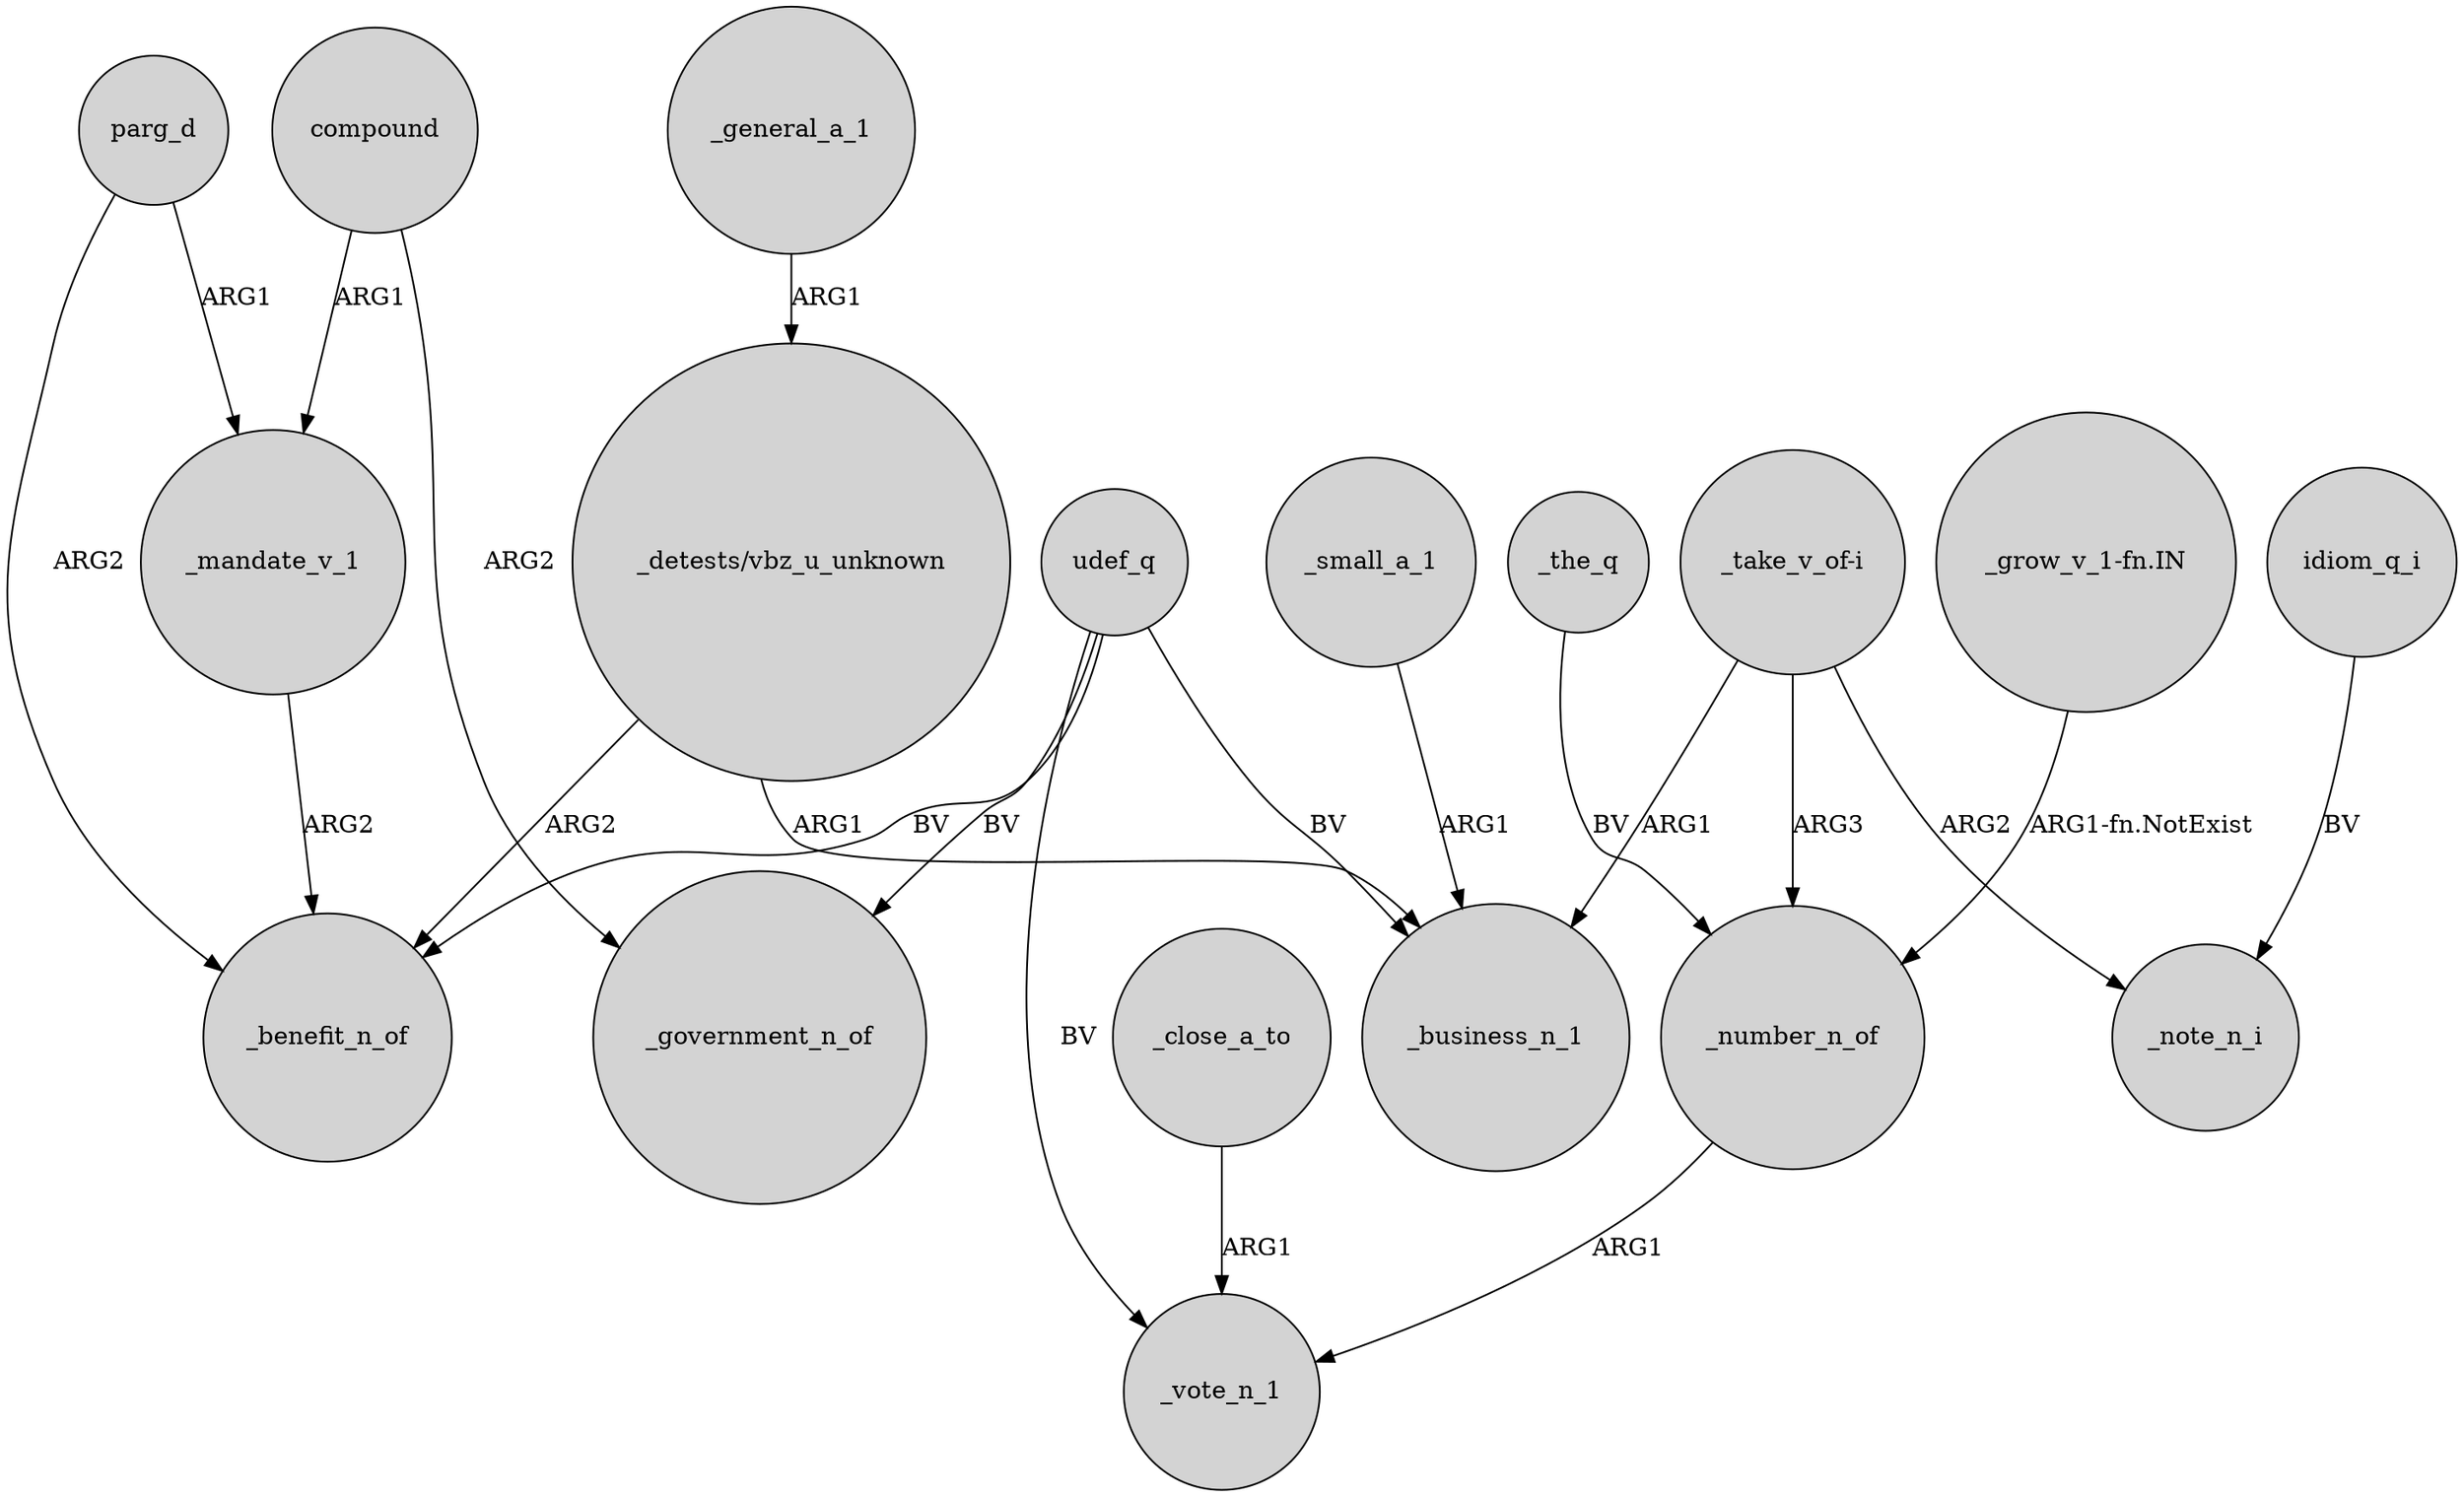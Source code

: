 digraph {
	node [shape=circle style=filled]
	compound -> _mandate_v_1 [label=ARG1]
	_mandate_v_1 -> _benefit_n_of [label=ARG2]
	compound -> _government_n_of [label=ARG2]
	udef_q -> _government_n_of [label=BV]
	_close_a_to -> _vote_n_1 [label=ARG1]
	_the_q -> _number_n_of [label=BV]
	parg_d -> _mandate_v_1 [label=ARG1]
	parg_d -> _benefit_n_of [label=ARG2]
	_number_n_of -> _vote_n_1 [label=ARG1]
	_general_a_1 -> "_detests/vbz_u_unknown" [label=ARG1]
	idiom_q_i -> _note_n_i [label=BV]
	_small_a_1 -> _business_n_1 [label=ARG1]
	udef_q -> _vote_n_1 [label=BV]
	"_grow_v_1-fn.IN" -> _number_n_of [label="ARG1-fn.NotExist"]
	udef_q -> _business_n_1 [label=BV]
	"_take_v_of-i" -> _business_n_1 [label=ARG1]
	"_detests/vbz_u_unknown" -> _business_n_1 [label=ARG1]
	udef_q -> _benefit_n_of [label=BV]
	"_take_v_of-i" -> _note_n_i [label=ARG2]
	"_take_v_of-i" -> _number_n_of [label=ARG3]
	"_detests/vbz_u_unknown" -> _benefit_n_of [label=ARG2]
}

